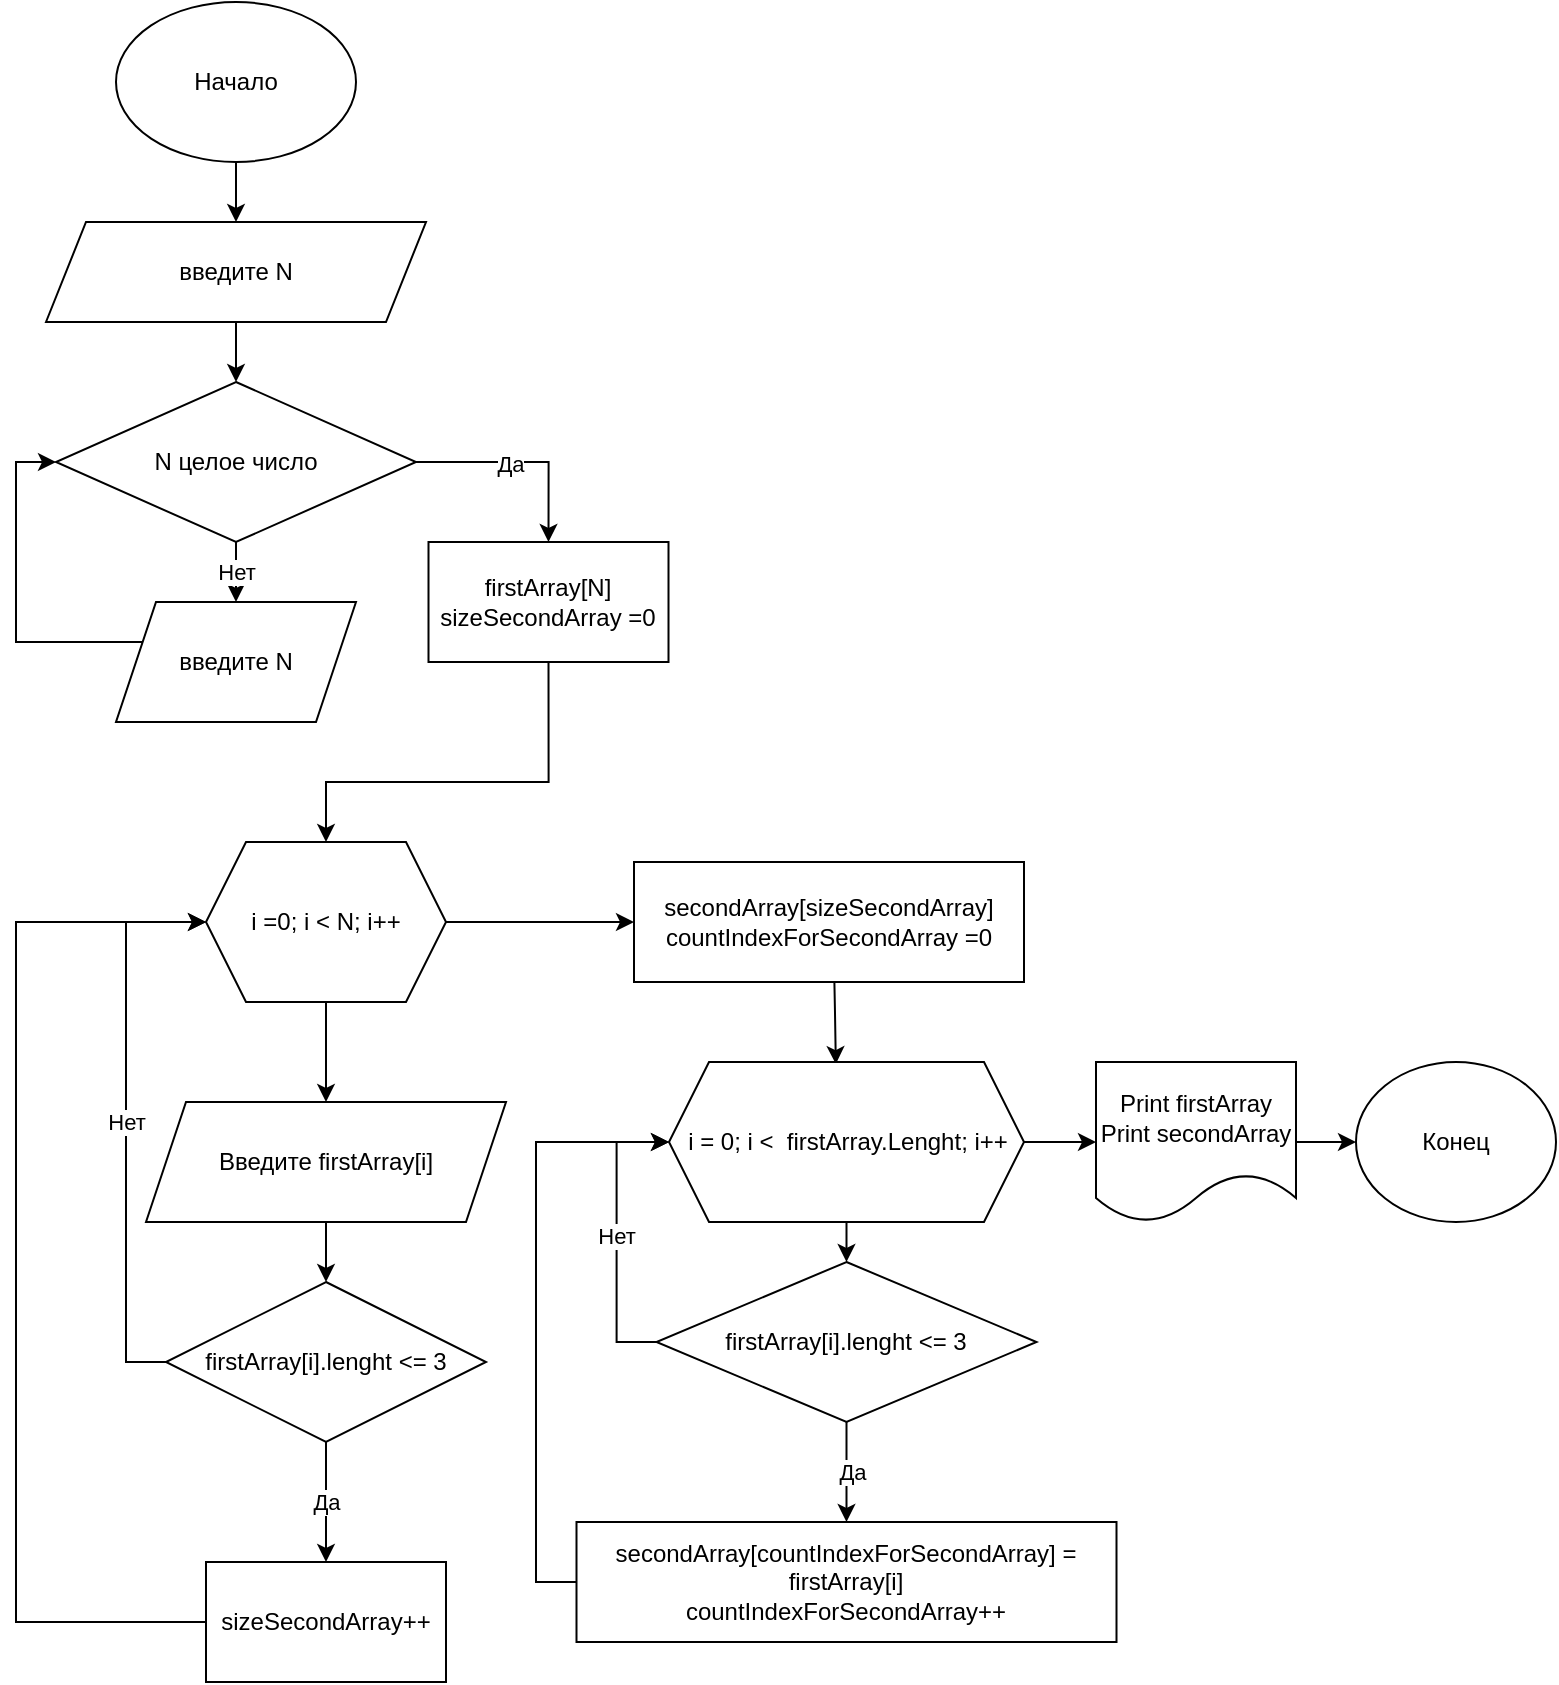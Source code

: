 <mxfile version="20.7.4"><diagram id="O3iwHC1pUUlnB8Ni-a0c" name="Страница 1"><mxGraphModel dx="1306" dy="867" grid="1" gridSize="10" guides="1" tooltips="1" connect="1" arrows="1" fold="1" page="1" pageScale="1" pageWidth="827" pageHeight="1169" math="0" shadow="0"><root><mxCell id="0"/><mxCell id="1" parent="0"/><mxCell id="4vkz6PZIcUCj7eridcWA-9" style="edgeStyle=orthogonalEdgeStyle;rounded=0;orthogonalLoop=1;jettySize=auto;html=1;exitX=0.5;exitY=1;exitDx=0;exitDy=0;entryX=0.5;entryY=0;entryDx=0;entryDy=0;fontColor=#000000;" edge="1" parent="1" source="4vkz6PZIcUCj7eridcWA-1" target="4vkz6PZIcUCj7eridcWA-3"><mxGeometry x="1" y="11" relative="1" as="geometry"><mxPoint y="2" as="offset"/></mxGeometry></mxCell><mxCell id="4vkz6PZIcUCj7eridcWA-1" value="Начало" style="ellipse;whiteSpace=wrap;html=1;" vertex="1" parent="1"><mxGeometry x="80" y="40" width="120" height="80" as="geometry"/></mxCell><mxCell id="4vkz6PZIcUCj7eridcWA-10" style="edgeStyle=orthogonalEdgeStyle;rounded=0;orthogonalLoop=1;jettySize=auto;html=1;entryX=0.5;entryY=0;entryDx=0;entryDy=0;fontColor=#000000;" edge="1" parent="1" source="4vkz6PZIcUCj7eridcWA-3" target="4vkz6PZIcUCj7eridcWA-5"><mxGeometry relative="1" as="geometry"/></mxCell><mxCell id="4vkz6PZIcUCj7eridcWA-3" value="введите N" style="shape=parallelogram;perimeter=parallelogramPerimeter;whiteSpace=wrap;html=1;fixedSize=1;" vertex="1" parent="1"><mxGeometry x="45" y="150" width="190" height="50" as="geometry"/></mxCell><mxCell id="4vkz6PZIcUCj7eridcWA-18" value="Нет" style="edgeStyle=orthogonalEdgeStyle;rounded=0;orthogonalLoop=1;jettySize=auto;html=1;fontColor=#000000;" edge="1" parent="1" source="4vkz6PZIcUCj7eridcWA-5" target="4vkz6PZIcUCj7eridcWA-17"><mxGeometry relative="1" as="geometry"/></mxCell><mxCell id="4vkz6PZIcUCj7eridcWA-22" value="" style="edgeStyle=orthogonalEdgeStyle;rounded=0;orthogonalLoop=1;jettySize=auto;html=1;fontColor=#000000;entryX=0.5;entryY=0;entryDx=0;entryDy=0;" edge="1" parent="1" source="4vkz6PZIcUCj7eridcWA-5" target="4vkz6PZIcUCj7eridcWA-24"><mxGeometry relative="1" as="geometry"><mxPoint x="340" y="270" as="targetPoint"/></mxGeometry></mxCell><mxCell id="4vkz6PZIcUCj7eridcWA-23" value="Да" style="edgeLabel;html=1;align=center;verticalAlign=middle;resizable=0;points=[];fontColor=#000000;" vertex="1" connectable="0" parent="4vkz6PZIcUCj7eridcWA-22"><mxGeometry x="-0.127" y="-1" relative="1" as="geometry"><mxPoint as="offset"/></mxGeometry></mxCell><mxCell id="4vkz6PZIcUCj7eridcWA-5" value="N целое число" style="rhombus;whiteSpace=wrap;html=1;" vertex="1" parent="1"><mxGeometry x="50" y="230" width="180" height="80" as="geometry"/></mxCell><mxCell id="4vkz6PZIcUCj7eridcWA-20" style="edgeStyle=orthogonalEdgeStyle;rounded=0;orthogonalLoop=1;jettySize=auto;html=1;exitX=0;exitY=0.5;exitDx=0;exitDy=0;entryX=0;entryY=0.5;entryDx=0;entryDy=0;fontColor=#000000;" edge="1" parent="1" source="4vkz6PZIcUCj7eridcWA-17" target="4vkz6PZIcUCj7eridcWA-5"><mxGeometry relative="1" as="geometry"><Array as="points"><mxPoint x="30" y="360"/><mxPoint x="30" y="270"/></Array></mxGeometry></mxCell><mxCell id="4vkz6PZIcUCj7eridcWA-17" value="введите N" style="shape=parallelogram;perimeter=parallelogramPerimeter;whiteSpace=wrap;html=1;fixedSize=1;direction=west;" vertex="1" parent="1"><mxGeometry x="80" y="340" width="120" height="60" as="geometry"/></mxCell><mxCell id="4vkz6PZIcUCj7eridcWA-27" style="edgeStyle=orthogonalEdgeStyle;rounded=0;orthogonalLoop=1;jettySize=auto;html=1;entryX=0.5;entryY=0;entryDx=0;entryDy=0;fontColor=#000000;exitX=0.5;exitY=1;exitDx=0;exitDy=0;" edge="1" parent="1" source="4vkz6PZIcUCj7eridcWA-24" target="4vkz6PZIcUCj7eridcWA-26"><mxGeometry relative="1" as="geometry"><Array as="points"><mxPoint x="296" y="430"/><mxPoint x="185" y="430"/></Array></mxGeometry></mxCell><mxCell id="4vkz6PZIcUCj7eridcWA-24" value="firstArray[N]&lt;br&gt;sizeSecondArray =0" style="rounded=0;whiteSpace=wrap;html=1;labelBackgroundColor=#FFFFFF;fontColor=#000000;" vertex="1" parent="1"><mxGeometry x="236.25" y="310" width="120" height="60" as="geometry"/></mxCell><mxCell id="4vkz6PZIcUCj7eridcWA-36" value="" style="edgeStyle=orthogonalEdgeStyle;rounded=0;orthogonalLoop=1;jettySize=auto;html=1;fontColor=#000000;" edge="1" parent="1" source="4vkz6PZIcUCj7eridcWA-26" target="4vkz6PZIcUCj7eridcWA-35"><mxGeometry relative="1" as="geometry"/></mxCell><mxCell id="4vkz6PZIcUCj7eridcWA-41" value="" style="edgeStyle=orthogonalEdgeStyle;rounded=0;orthogonalLoop=1;jettySize=auto;html=1;fontColor=#000000;" edge="1" parent="1" source="4vkz6PZIcUCj7eridcWA-26" target="4vkz6PZIcUCj7eridcWA-40"><mxGeometry relative="1" as="geometry"/></mxCell><mxCell id="4vkz6PZIcUCj7eridcWA-26" value="i =0; i &amp;lt; N; i++" style="shape=hexagon;perimeter=hexagonPerimeter2;whiteSpace=wrap;html=1;fixedSize=1;fontColor=#000000;rounded=0;labelBackgroundColor=#FFFFFF;" vertex="1" parent="1"><mxGeometry x="125" y="460" width="120" height="80" as="geometry"/></mxCell><mxCell id="4vkz6PZIcUCj7eridcWA-32" value="Да" style="edgeStyle=orthogonalEdgeStyle;rounded=0;orthogonalLoop=1;jettySize=auto;html=1;fontColor=#000000;" edge="1" parent="1" source="4vkz6PZIcUCj7eridcWA-29" target="4vkz6PZIcUCj7eridcWA-31"><mxGeometry relative="1" as="geometry"/></mxCell><mxCell id="4vkz6PZIcUCj7eridcWA-33" value="Нет" style="edgeStyle=orthogonalEdgeStyle;rounded=0;orthogonalLoop=1;jettySize=auto;html=1;exitX=0;exitY=0.5;exitDx=0;exitDy=0;entryX=0;entryY=0.5;entryDx=0;entryDy=0;fontColor=#000000;" edge="1" parent="1" source="4vkz6PZIcUCj7eridcWA-29" target="4vkz6PZIcUCj7eridcWA-26"><mxGeometry relative="1" as="geometry"/></mxCell><mxCell id="4vkz6PZIcUCj7eridcWA-29" value="firstArray[i].lenght &amp;lt;= 3" style="rhombus;whiteSpace=wrap;html=1;fontColor=#000000;rounded=0;labelBackgroundColor=#FFFFFF;" vertex="1" parent="1"><mxGeometry x="105" y="680" width="160" height="80" as="geometry"/></mxCell><mxCell id="4vkz6PZIcUCj7eridcWA-34" style="edgeStyle=orthogonalEdgeStyle;rounded=0;orthogonalLoop=1;jettySize=auto;html=1;exitX=0;exitY=0.5;exitDx=0;exitDy=0;entryX=0;entryY=0.5;entryDx=0;entryDy=0;fontColor=#000000;" edge="1" parent="1" source="4vkz6PZIcUCj7eridcWA-31" target="4vkz6PZIcUCj7eridcWA-26"><mxGeometry relative="1" as="geometry"><Array as="points"><mxPoint x="30" y="850"/><mxPoint x="30" y="500"/></Array></mxGeometry></mxCell><mxCell id="4vkz6PZIcUCj7eridcWA-31" value="sizeSecondArray++" style="whiteSpace=wrap;html=1;fontColor=#000000;rounded=0;labelBackgroundColor=#FFFFFF;" vertex="1" parent="1"><mxGeometry x="125" y="820" width="120" height="60" as="geometry"/></mxCell><mxCell id="4vkz6PZIcUCj7eridcWA-46" style="edgeStyle=orthogonalEdgeStyle;rounded=0;orthogonalLoop=1;jettySize=auto;html=1;entryX=0.47;entryY=0.013;entryDx=0;entryDy=0;entryPerimeter=0;fontColor=#000000;" edge="1" parent="1" target="4vkz6PZIcUCj7eridcWA-43"><mxGeometry relative="1" as="geometry"><mxPoint x="439" y="520" as="sourcePoint"/></mxGeometry></mxCell><mxCell id="4vkz6PZIcUCj7eridcWA-35" value="secondArray[sizeSecondArray]&lt;br&gt;countIndexForSecondArray =0" style="whiteSpace=wrap;html=1;fontColor=#000000;rounded=0;labelBackgroundColor=#FFFFFF;" vertex="1" parent="1"><mxGeometry x="339" y="470" width="195" height="60" as="geometry"/></mxCell><mxCell id="4vkz6PZIcUCj7eridcWA-42" value="" style="edgeStyle=orthogonalEdgeStyle;rounded=0;orthogonalLoop=1;jettySize=auto;html=1;fontColor=#000000;" edge="1" parent="1" source="4vkz6PZIcUCj7eridcWA-40" target="4vkz6PZIcUCj7eridcWA-29"><mxGeometry relative="1" as="geometry"/></mxCell><mxCell id="4vkz6PZIcUCj7eridcWA-40" value="Введите firstArray[i]" style="shape=parallelogram;perimeter=parallelogramPerimeter;whiteSpace=wrap;html=1;fixedSize=1;fontColor=#000000;rounded=0;labelBackgroundColor=#FFFFFF;" vertex="1" parent="1"><mxGeometry x="95" y="590" width="180" height="60" as="geometry"/></mxCell><mxCell id="4vkz6PZIcUCj7eridcWA-47" value="" style="edgeStyle=orthogonalEdgeStyle;rounded=0;orthogonalLoop=1;jettySize=auto;html=1;fontColor=#000000;" edge="1" parent="1" source="4vkz6PZIcUCj7eridcWA-43" target="4vkz6PZIcUCj7eridcWA-44"><mxGeometry relative="1" as="geometry"/></mxCell><mxCell id="4vkz6PZIcUCj7eridcWA-53" value="" style="edgeStyle=orthogonalEdgeStyle;rounded=0;orthogonalLoop=1;jettySize=auto;html=1;fontColor=#000000;" edge="1" parent="1" source="4vkz6PZIcUCj7eridcWA-43" target="4vkz6PZIcUCj7eridcWA-52"><mxGeometry relative="1" as="geometry"/></mxCell><mxCell id="4vkz6PZIcUCj7eridcWA-43" value="i = 0; i &amp;lt; &amp;nbsp;firstArray.Lenght; i++" style="shape=hexagon;perimeter=hexagonPerimeter2;whiteSpace=wrap;html=1;fixedSize=1;fontColor=#000000;rounded=0;labelBackgroundColor=#FFFFFF;" vertex="1" parent="1"><mxGeometry x="356.5" y="570" width="177.5" height="80" as="geometry"/></mxCell><mxCell id="4vkz6PZIcUCj7eridcWA-48" value="Нет" style="edgeStyle=orthogonalEdgeStyle;rounded=0;orthogonalLoop=1;jettySize=auto;html=1;exitX=0;exitY=0.5;exitDx=0;exitDy=0;entryX=0;entryY=0.5;entryDx=0;entryDy=0;fontColor=#000000;" edge="1" parent="1" source="4vkz6PZIcUCj7eridcWA-44" target="4vkz6PZIcUCj7eridcWA-43"><mxGeometry relative="1" as="geometry"/></mxCell><mxCell id="4vkz6PZIcUCj7eridcWA-49" style="edgeStyle=orthogonalEdgeStyle;rounded=0;orthogonalLoop=1;jettySize=auto;html=1;entryX=0.5;entryY=0;entryDx=0;entryDy=0;fontColor=#000000;" edge="1" parent="1" source="4vkz6PZIcUCj7eridcWA-44" target="4vkz6PZIcUCj7eridcWA-45"><mxGeometry relative="1" as="geometry"/></mxCell><mxCell id="4vkz6PZIcUCj7eridcWA-50" value="Да" style="edgeLabel;html=1;align=center;verticalAlign=middle;resizable=0;points=[];fontColor=#000000;" vertex="1" connectable="0" parent="4vkz6PZIcUCj7eridcWA-49"><mxGeometry y="2" relative="1" as="geometry"><mxPoint as="offset"/></mxGeometry></mxCell><mxCell id="4vkz6PZIcUCj7eridcWA-44" value="firstArray[i].lenght &amp;lt;= 3" style="rhombus;whiteSpace=wrap;html=1;fontColor=#000000;rounded=0;labelBackgroundColor=#FFFFFF;" vertex="1" parent="1"><mxGeometry x="350.25" y="670" width="190" height="80" as="geometry"/></mxCell><mxCell id="4vkz6PZIcUCj7eridcWA-51" style="edgeStyle=orthogonalEdgeStyle;rounded=0;orthogonalLoop=1;jettySize=auto;html=1;entryX=0;entryY=0.5;entryDx=0;entryDy=0;fontColor=#000000;" edge="1" parent="1" source="4vkz6PZIcUCj7eridcWA-45" target="4vkz6PZIcUCj7eridcWA-43"><mxGeometry relative="1" as="geometry"><Array as="points"><mxPoint x="290" y="830"/><mxPoint x="290" y="610"/></Array></mxGeometry></mxCell><mxCell id="4vkz6PZIcUCj7eridcWA-45" value="secondArray[countIndexForSecondArray] = firstArray[i]&lt;br&gt;countIndexForSecondArray++" style="whiteSpace=wrap;html=1;fontColor=#000000;rounded=0;labelBackgroundColor=#FFFFFF;" vertex="1" parent="1"><mxGeometry x="310.25" y="800" width="270" height="60" as="geometry"/></mxCell><mxCell id="4vkz6PZIcUCj7eridcWA-55" value="" style="edgeStyle=orthogonalEdgeStyle;rounded=0;orthogonalLoop=1;jettySize=auto;html=1;fontColor=#000000;" edge="1" parent="1" source="4vkz6PZIcUCj7eridcWA-52" target="4vkz6PZIcUCj7eridcWA-54"><mxGeometry relative="1" as="geometry"/></mxCell><mxCell id="4vkz6PZIcUCj7eridcWA-52" value="Print firstArray&lt;br&gt;Print secondArray" style="shape=document;whiteSpace=wrap;html=1;boundedLbl=1;fontColor=#000000;rounded=0;labelBackgroundColor=#FFFFFF;" vertex="1" parent="1"><mxGeometry x="570" y="570" width="100" height="80" as="geometry"/></mxCell><mxCell id="4vkz6PZIcUCj7eridcWA-54" value="Конец" style="ellipse;whiteSpace=wrap;html=1;fontColor=#000000;rounded=0;labelBackgroundColor=#FFFFFF;" vertex="1" parent="1"><mxGeometry x="700" y="570" width="100" height="80" as="geometry"/></mxCell></root></mxGraphModel></diagram></mxfile>